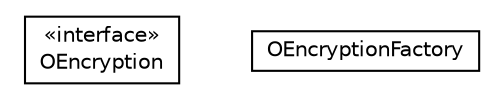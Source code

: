 #!/usr/local/bin/dot
#
# Class diagram 
# Generated by UMLGraph version R5_6-24-gf6e263 (http://www.umlgraph.org/)
#

digraph G {
	edge [fontname="Helvetica",fontsize=10,labelfontname="Helvetica",labelfontsize=10];
	node [fontname="Helvetica",fontsize=10,shape=plaintext];
	nodesep=0.25;
	ranksep=0.5;
	// com.orientechnologies.orient.core.encryption.OEncryption
	c421122 [label=<<table title="com.orientechnologies.orient.core.encryption.OEncryption" border="0" cellborder="1" cellspacing="0" cellpadding="2" port="p" href="./OEncryption.html">
		<tr><td><table border="0" cellspacing="0" cellpadding="1">
<tr><td align="center" balign="center"> &#171;interface&#187; </td></tr>
<tr><td align="center" balign="center"> OEncryption </td></tr>
		</table></td></tr>
		</table>>, URL="./OEncryption.html", fontname="Helvetica", fontcolor="black", fontsize=10.0];
	// com.orientechnologies.orient.core.encryption.OEncryptionFactory
	c421123 [label=<<table title="com.orientechnologies.orient.core.encryption.OEncryptionFactory" border="0" cellborder="1" cellspacing="0" cellpadding="2" port="p" href="./OEncryptionFactory.html">
		<tr><td><table border="0" cellspacing="0" cellpadding="1">
<tr><td align="center" balign="center"> OEncryptionFactory </td></tr>
		</table></td></tr>
		</table>>, URL="./OEncryptionFactory.html", fontname="Helvetica", fontcolor="black", fontsize=10.0];
}

